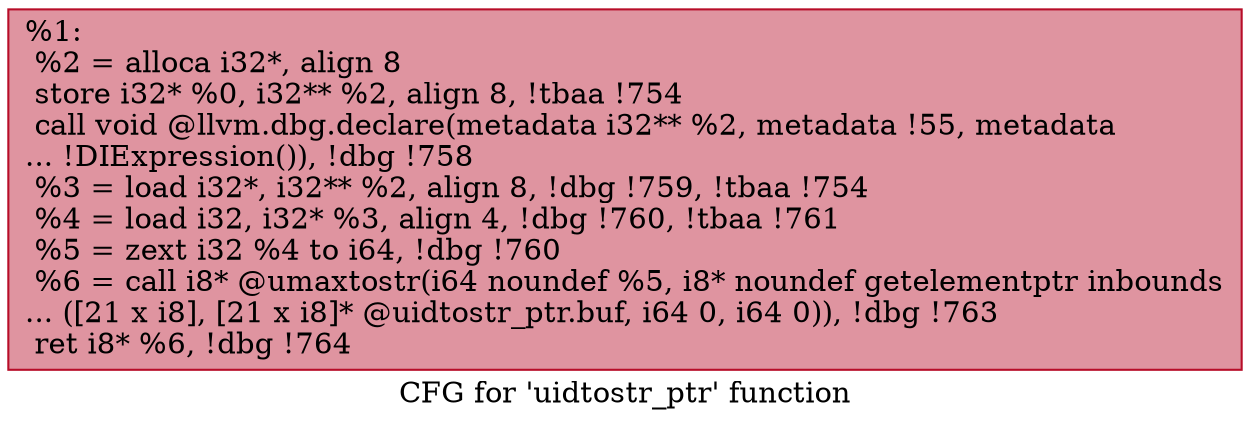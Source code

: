 digraph "CFG for 'uidtostr_ptr' function" {
	label="CFG for 'uidtostr_ptr' function";

	Node0x985e20 [shape=record,color="#b70d28ff", style=filled, fillcolor="#b70d2870",label="{%1:\l  %2 = alloca i32*, align 8\l  store i32* %0, i32** %2, align 8, !tbaa !754\l  call void @llvm.dbg.declare(metadata i32** %2, metadata !55, metadata\l... !DIExpression()), !dbg !758\l  %3 = load i32*, i32** %2, align 8, !dbg !759, !tbaa !754\l  %4 = load i32, i32* %3, align 4, !dbg !760, !tbaa !761\l  %5 = zext i32 %4 to i64, !dbg !760\l  %6 = call i8* @umaxtostr(i64 noundef %5, i8* noundef getelementptr inbounds\l... ([21 x i8], [21 x i8]* @uidtostr_ptr.buf, i64 0, i64 0)), !dbg !763\l  ret i8* %6, !dbg !764\l}"];
}
